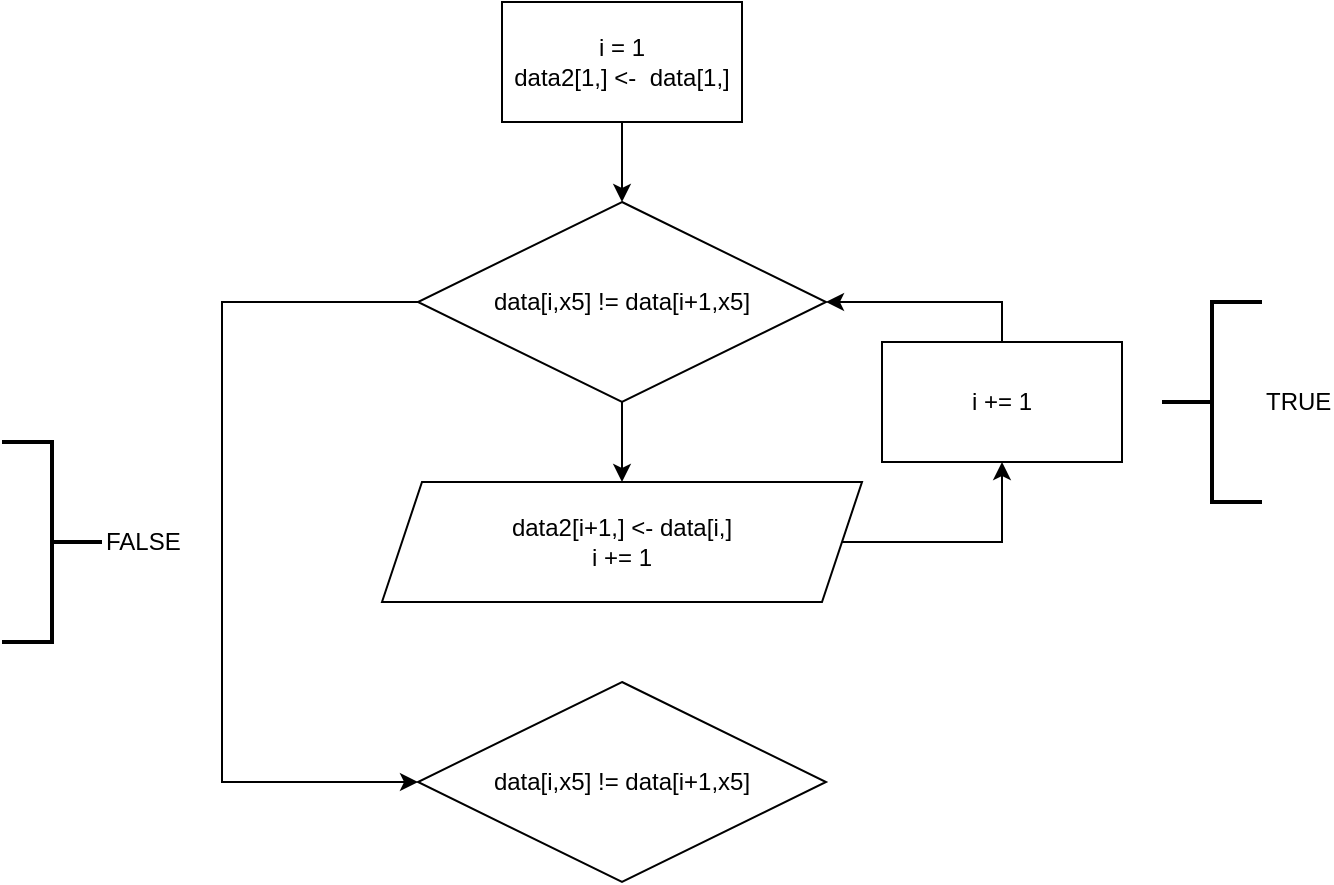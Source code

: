 <mxfile version="20.8.20" type="github"><diagram name="Página-1" id="eYWGCrvayp1CGrm_wBrB"><mxGraphModel dx="1260" dy="695" grid="1" gridSize="10" guides="1" tooltips="1" connect="1" arrows="1" fold="1" page="1" pageScale="1" pageWidth="827" pageHeight="1169" math="0" shadow="0"><root><mxCell id="0"/><mxCell id="1" parent="0"/><mxCell id="gQM2BGYss81T2cyXmlXc-1" value="i = 1&lt;br&gt;data2[1,] &amp;lt;-&amp;nbsp; data[1,]" style="rounded=0;whiteSpace=wrap;html=1;" vertex="1" parent="1"><mxGeometry x="340" y="30" width="120" height="60" as="geometry"/></mxCell><mxCell id="gQM2BGYss81T2cyXmlXc-4" value="" style="edgeStyle=orthogonalEdgeStyle;rounded=0;orthogonalLoop=1;jettySize=auto;html=1;" edge="1" parent="1" source="gQM2BGYss81T2cyXmlXc-2" target="gQM2BGYss81T2cyXmlXc-3"><mxGeometry relative="1" as="geometry"/></mxCell><mxCell id="gQM2BGYss81T2cyXmlXc-11" value="" style="edgeStyle=orthogonalEdgeStyle;rounded=0;orthogonalLoop=1;jettySize=auto;html=1;entryX=0;entryY=0.5;entryDx=0;entryDy=0;" edge="1" parent="1" source="gQM2BGYss81T2cyXmlXc-2" target="gQM2BGYss81T2cyXmlXc-10"><mxGeometry relative="1" as="geometry"><Array as="points"><mxPoint x="200" y="180"/><mxPoint x="200" y="420"/></Array></mxGeometry></mxCell><mxCell id="gQM2BGYss81T2cyXmlXc-2" value="data[i,x5] != data[i+1,x5]" style="rhombus;whiteSpace=wrap;html=1;rounded=0;" vertex="1" parent="1"><mxGeometry x="298" y="130" width="204" height="100" as="geometry"/></mxCell><mxCell id="gQM2BGYss81T2cyXmlXc-8" value="" style="edgeStyle=orthogonalEdgeStyle;rounded=0;orthogonalLoop=1;jettySize=auto;html=1;" edge="1" parent="1" source="gQM2BGYss81T2cyXmlXc-3" target="gQM2BGYss81T2cyXmlXc-7"><mxGeometry relative="1" as="geometry"/></mxCell><mxCell id="gQM2BGYss81T2cyXmlXc-3" value="data2[i+1,] &amp;lt;- data[i,]&lt;br&gt;i += 1" style="shape=parallelogram;perimeter=parallelogramPerimeter;whiteSpace=wrap;html=1;fixedSize=1;rounded=0;" vertex="1" parent="1"><mxGeometry x="280" y="270" width="240" height="60" as="geometry"/></mxCell><mxCell id="gQM2BGYss81T2cyXmlXc-5" value="" style="endArrow=classic;html=1;rounded=0;exitX=0.5;exitY=1;exitDx=0;exitDy=0;entryX=0.5;entryY=0;entryDx=0;entryDy=0;" edge="1" parent="1" source="gQM2BGYss81T2cyXmlXc-1" target="gQM2BGYss81T2cyXmlXc-2"><mxGeometry width="50" height="50" relative="1" as="geometry"><mxPoint x="390" y="380" as="sourcePoint"/><mxPoint x="440" y="330" as="targetPoint"/></mxGeometry></mxCell><mxCell id="gQM2BGYss81T2cyXmlXc-6" value="TRUE" style="strokeWidth=2;html=1;shape=mxgraph.flowchart.annotation_2;align=left;labelPosition=right;pointerEvents=1;" vertex="1" parent="1"><mxGeometry x="670" y="180" width="50" height="100" as="geometry"/></mxCell><mxCell id="gQM2BGYss81T2cyXmlXc-7" value="i += 1" style="whiteSpace=wrap;html=1;rounded=0;" vertex="1" parent="1"><mxGeometry x="530" y="200" width="120" height="60" as="geometry"/></mxCell><mxCell id="gQM2BGYss81T2cyXmlXc-9" value="" style="endArrow=classic;html=1;rounded=0;entryX=1;entryY=0.5;entryDx=0;entryDy=0;exitX=0.5;exitY=0;exitDx=0;exitDy=0;" edge="1" parent="1" source="gQM2BGYss81T2cyXmlXc-7" target="gQM2BGYss81T2cyXmlXc-2"><mxGeometry width="50" height="50" relative="1" as="geometry"><mxPoint x="390" y="380" as="sourcePoint"/><mxPoint x="440" y="330" as="targetPoint"/><Array as="points"><mxPoint x="590" y="180"/></Array></mxGeometry></mxCell><mxCell id="gQM2BGYss81T2cyXmlXc-10" value="data[i,x5] != data[i+1,x5]" style="rhombus;whiteSpace=wrap;html=1;rounded=0;" vertex="1" parent="1"><mxGeometry x="298" y="370" width="204" height="100" as="geometry"/></mxCell><mxCell id="gQM2BGYss81T2cyXmlXc-13" value="FALSE" style="strokeWidth=2;html=1;shape=mxgraph.flowchart.annotation_2;align=left;labelPosition=right;pointerEvents=1;flipH=1;" vertex="1" parent="1"><mxGeometry x="90" y="250" width="50" height="100" as="geometry"/></mxCell></root></mxGraphModel></diagram></mxfile>